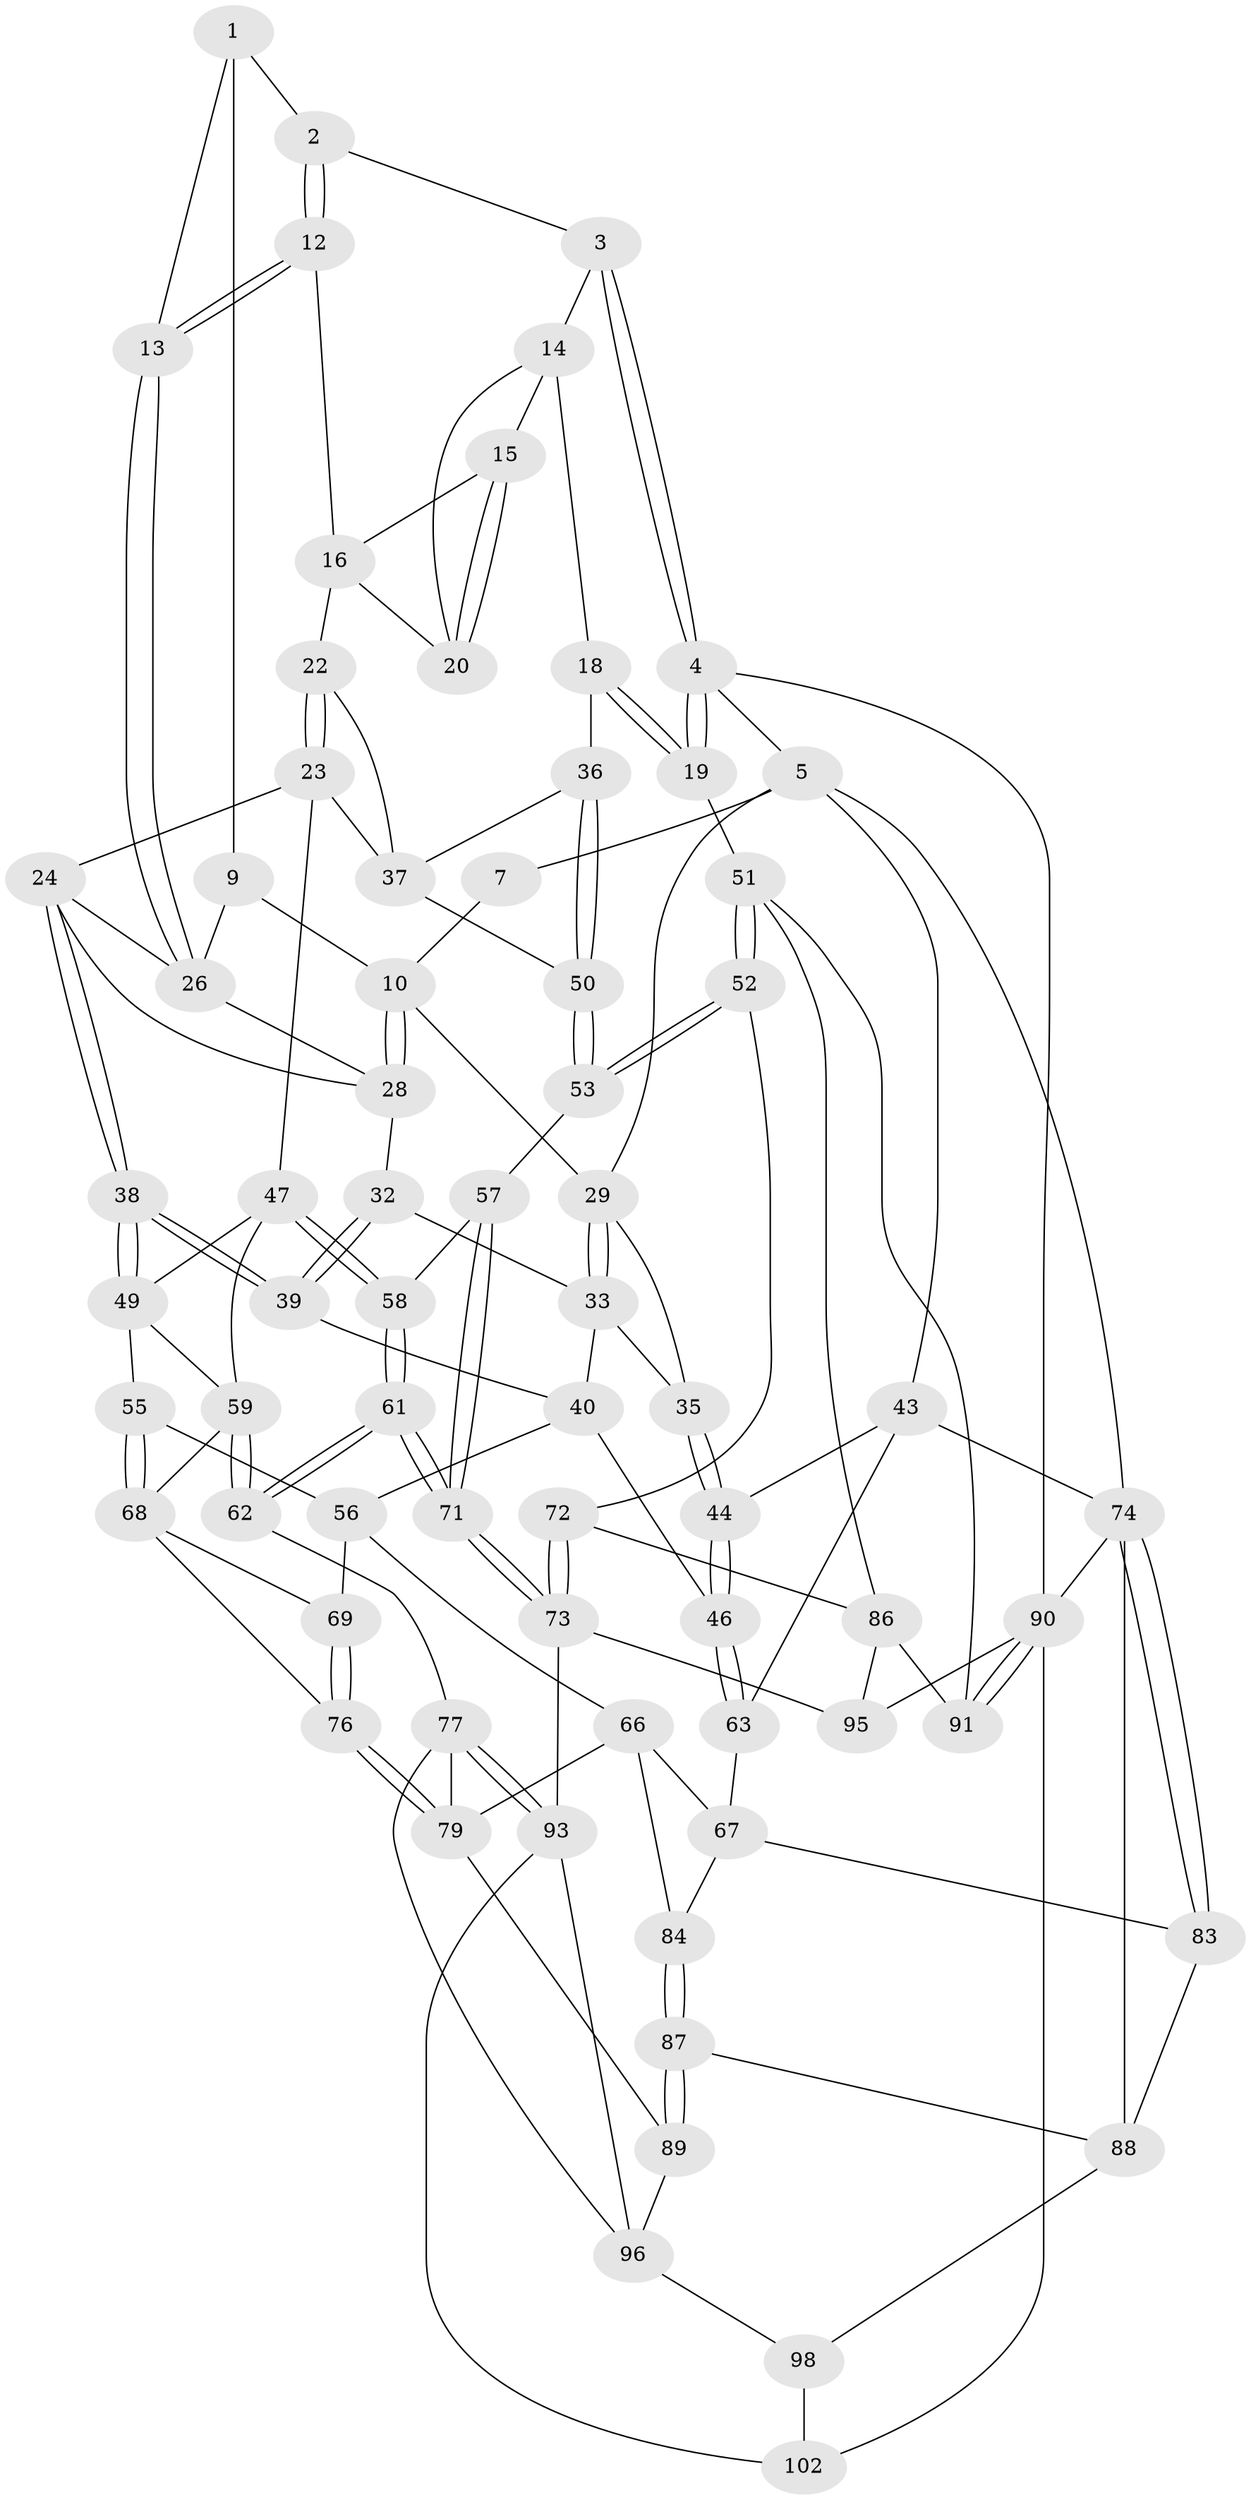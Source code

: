 // Generated by graph-tools (version 1.1) at 2025/52/02/27/25 19:52:38]
// undirected, 71 vertices, 160 edges
graph export_dot {
graph [start="1"]
  node [color=gray90,style=filled];
  1 [pos="+0.3854829385473358+0",super="+8"];
  2 [pos="+0.7132300052333514+0"];
  3 [pos="+0.7765168411573636+0"];
  4 [pos="+1+0"];
  5 [pos="+0+0",super="+6"];
  7 [pos="+0.20128816135145497+0"];
  9 [pos="+0.37878017085597987+0.05653569512667897"];
  10 [pos="+0.3486238852916177+0.08411543828841467",super="+11"];
  12 [pos="+0.5978556226984822+0.050068104416209465"];
  13 [pos="+0.563512941020594+0.07585554501471593"];
  14 [pos="+0.7953399431728416+0",super="+17"];
  15 [pos="+0.7158724037544676+0.07730735564907908"];
  16 [pos="+0.6430758875200137+0.08420897770894459",super="+21"];
  18 [pos="+1+0.2452170411063346"];
  19 [pos="+1+0.2719888308941908"];
  20 [pos="+0.7479001265433366+0.1861569104085355"];
  22 [pos="+0.6515104160718403+0.26237080185784306"];
  23 [pos="+0.6318200469878641+0.2825797995811501",super="+42"];
  24 [pos="+0.5984163232773309+0.26747718348386995",super="+25"];
  26 [pos="+0.5232794037188654+0.16241555322839216",super="+27"];
  28 [pos="+0.34118494778280806+0.21583608718174002",super="+31"];
  29 [pos="+0.2166793093047377+0.09247098858906472",super="+30"];
  32 [pos="+0.33092816263867136+0.26906162539421724"];
  33 [pos="+0.25815328684040995+0.24608389100202863",super="+34"];
  35 [pos="+0.08770709815901433+0.28256643355339406"];
  36 [pos="+0.939586415285616+0.28783538229128675"];
  37 [pos="+0.8980959219690392+0.29928860612656066",super="+41"];
  38 [pos="+0.40670560539947653+0.3737822574742211"];
  39 [pos="+0.3370954553160541+0.29339729911587464"];
  40 [pos="+0.23724018151960757+0.40861205282235774",super="+45"];
  43 [pos="+0+0.3130499518667718",super="+64"];
  44 [pos="+0.02359564281263445+0.3192088856211855"];
  46 [pos="+0.1417013568012638+0.538684173877936"];
  47 [pos="+0.631513185936394+0.44671075968279417",super="+48"];
  49 [pos="+0.41846546211020236+0.4504713541624715",super="+54"];
  50 [pos="+0.8180781380352244+0.4261415391589819"];
  51 [pos="+1+0.5670688764012257",super="+85"];
  52 [pos="+0.975315557044805+0.5741190739035809"];
  53 [pos="+0.838900285128592+0.539931282348028"];
  55 [pos="+0.3691143543237292+0.5066588922342837"];
  56 [pos="+0.34405152348436174+0.5074140449888261",super="+65"];
  57 [pos="+0.8079771424986335+0.546718724945492"];
  58 [pos="+0.6603576628370822+0.4832476049124751"];
  59 [pos="+0.5112840147110697+0.6431148321504139",super="+60"];
  61 [pos="+0.6405561351749828+0.7297000973353984"];
  62 [pos="+0.5808374623344+0.7248605706078735"];
  63 [pos="+0.13968871113348327+0.5441172528476648"];
  66 [pos="+0.24996336997493487+0.6563822346781106",super="+81"];
  67 [pos="+0.1724466511263802+0.6239352282858933",super="+82"];
  68 [pos="+0.3293593366080124+0.6473503965585927",super="+70"];
  69 [pos="+0.2873260097592276+0.6606963177725369"];
  71 [pos="+0.6800535720472335+0.7480526042586638"];
  72 [pos="+0.8025636707623759+0.7394827335623556"];
  73 [pos="+0.6835890232584358+0.751979485692878",super="+92"];
  74 [pos="+0+0.731238108261907",super="+75"];
  76 [pos="+0.3652047363516416+0.7783310771827507"];
  77 [pos="+0.5336069054532322+0.7681866131450774",super="+78"];
  79 [pos="+0.36556700299826644+0.7992558195333326",super="+80"];
  83 [pos="+0+0.7395389334587484"];
  84 [pos="+0.1546144473864255+0.7742603598037422"];
  86 [pos="+0.9058315080712883+0.8049764457504176",super="+94"];
  87 [pos="+0.14603287501411139+0.8229854625148894"];
  88 [pos="+0.0721938918087314+0.8442724641711419",super="+99"];
  89 [pos="+0.20035334037461464+0.8893492543099618"];
  90 [pos="+1+1",super="+101"];
  91 [pos="+1+0.9276883463881054"];
  93 [pos="+0.5267389811051999+0.9496259860501661",super="+100"];
  95 [pos="+0.7548813076325078+0.9406202310621847"];
  96 [pos="+0.38533455068875094+0.8396364996297937",super="+97"];
  98 [pos="+0.18485404834066532+1"];
  102 [pos="+0.413959459714191+1"];
  1 -- 2;
  1 -- 13;
  1 -- 9;
  2 -- 3;
  2 -- 12;
  2 -- 12;
  3 -- 4;
  3 -- 4;
  3 -- 14;
  4 -- 5;
  4 -- 19;
  4 -- 19;
  4 -- 90;
  5 -- 43;
  5 -- 7;
  5 -- 29;
  5 -- 74;
  7 -- 10;
  9 -- 10;
  9 -- 26;
  10 -- 28;
  10 -- 28;
  10 -- 29;
  12 -- 13;
  12 -- 13;
  12 -- 16;
  13 -- 26;
  13 -- 26;
  14 -- 15;
  14 -- 18;
  14 -- 20;
  15 -- 16;
  15 -- 20;
  15 -- 20;
  16 -- 20;
  16 -- 22;
  18 -- 19;
  18 -- 19;
  18 -- 36;
  19 -- 51;
  22 -- 23;
  22 -- 23;
  22 -- 37;
  23 -- 24;
  23 -- 47;
  23 -- 37;
  24 -- 38;
  24 -- 38;
  24 -- 26;
  24 -- 28;
  26 -- 28;
  28 -- 32;
  29 -- 33;
  29 -- 33;
  29 -- 35;
  32 -- 33;
  32 -- 39;
  32 -- 39;
  33 -- 40;
  33 -- 35;
  35 -- 44;
  35 -- 44;
  36 -- 37;
  36 -- 50;
  36 -- 50;
  37 -- 50;
  38 -- 39;
  38 -- 39;
  38 -- 49;
  38 -- 49;
  39 -- 40;
  40 -- 56;
  40 -- 46;
  43 -- 44;
  43 -- 74;
  43 -- 63;
  44 -- 46;
  44 -- 46;
  46 -- 63;
  46 -- 63;
  47 -- 58;
  47 -- 58;
  47 -- 49;
  47 -- 59;
  49 -- 55;
  49 -- 59;
  50 -- 53;
  50 -- 53;
  51 -- 52;
  51 -- 52;
  51 -- 91;
  51 -- 86;
  52 -- 53;
  52 -- 53;
  52 -- 72;
  53 -- 57;
  55 -- 56;
  55 -- 68;
  55 -- 68;
  56 -- 66;
  56 -- 69;
  57 -- 58;
  57 -- 71;
  57 -- 71;
  58 -- 61;
  58 -- 61;
  59 -- 62;
  59 -- 62;
  59 -- 68;
  61 -- 62;
  61 -- 62;
  61 -- 71;
  61 -- 71;
  62 -- 77;
  63 -- 67;
  66 -- 67;
  66 -- 84;
  66 -- 79;
  67 -- 83;
  67 -- 84;
  68 -- 69;
  68 -- 76;
  69 -- 76;
  69 -- 76;
  71 -- 73;
  71 -- 73;
  72 -- 73;
  72 -- 73;
  72 -- 86;
  73 -- 93;
  73 -- 95;
  74 -- 83;
  74 -- 83;
  74 -- 88;
  74 -- 90;
  76 -- 79;
  76 -- 79;
  77 -- 93;
  77 -- 93;
  77 -- 96;
  77 -- 79;
  79 -- 89;
  83 -- 88;
  84 -- 87;
  84 -- 87;
  86 -- 91;
  86 -- 95;
  87 -- 88;
  87 -- 89;
  87 -- 89;
  88 -- 98;
  89 -- 96;
  90 -- 91;
  90 -- 91;
  90 -- 102;
  90 -- 95;
  93 -- 96;
  93 -- 102;
  96 -- 98;
  98 -- 102;
}

